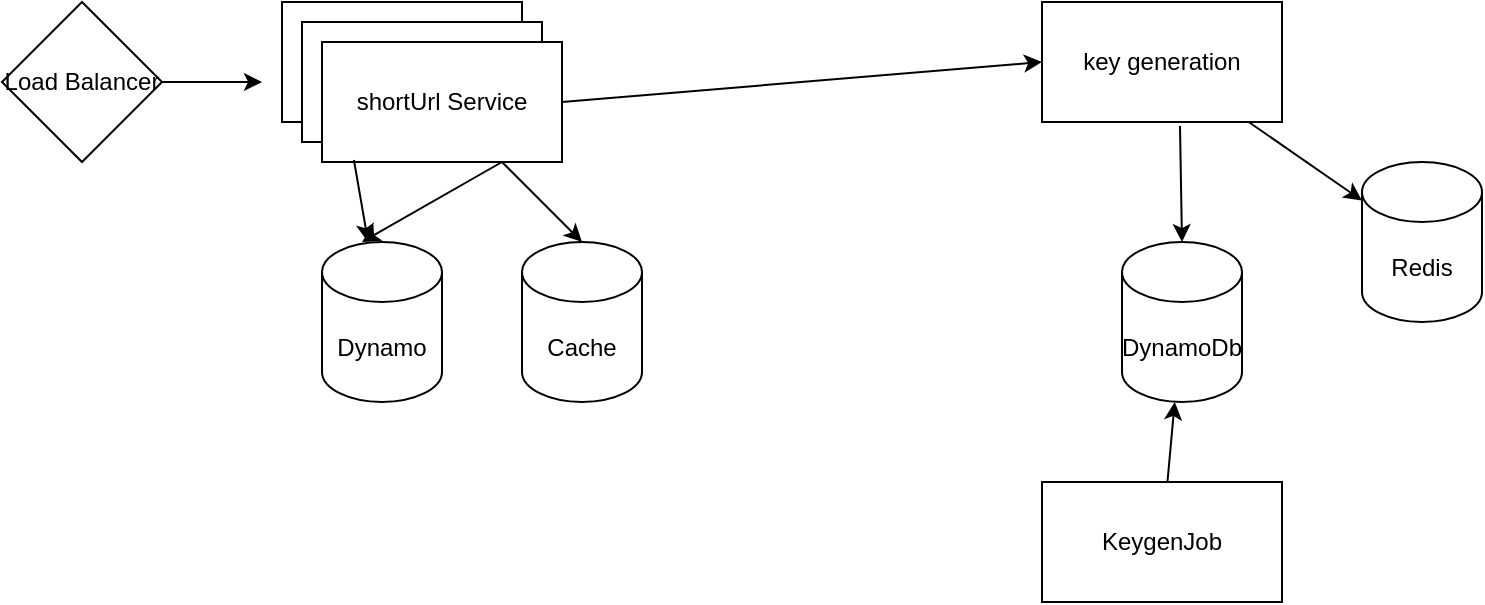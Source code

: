 <mxfile version="20.7.4" type="device"><diagram id="Mna1FAweW5EsNyBFvr08" name="Page-1"><mxGraphModel dx="1120" dy="435" grid="1" gridSize="10" guides="1" tooltips="1" connect="1" arrows="1" fold="1" page="1" pageScale="1" pageWidth="850" pageHeight="1100" math="0" shadow="0"><root><mxCell id="0"/><mxCell id="1" parent="0"/><mxCell id="aVLdsv7rFu4pAtGl6ZkP-1" value="shortUrl Service" style="rounded=0;whiteSpace=wrap;html=1;" parent="1" vertex="1"><mxGeometry x="240" y="120" width="120" height="60" as="geometry"/></mxCell><mxCell id="aVLdsv7rFu4pAtGl6ZkP-2" value="Dynamo" style="shape=cylinder3;whiteSpace=wrap;html=1;boundedLbl=1;backgroundOutline=1;size=15;" parent="1" vertex="1"><mxGeometry x="260" y="240" width="60" height="80" as="geometry"/></mxCell><mxCell id="aVLdsv7rFu4pAtGl6ZkP-3" value="Cache" style="shape=cylinder3;whiteSpace=wrap;html=1;boundedLbl=1;backgroundOutline=1;size=15;" parent="1" vertex="1"><mxGeometry x="360" y="240" width="60" height="80" as="geometry"/></mxCell><mxCell id="aVLdsv7rFu4pAtGl6ZkP-4" value="key generation" style="rounded=0;whiteSpace=wrap;html=1;" parent="1" vertex="1"><mxGeometry x="620" y="120" width="120" height="60" as="geometry"/></mxCell><mxCell id="aVLdsv7rFu4pAtGl6ZkP-5" value="DynamoDb" style="shape=cylinder3;whiteSpace=wrap;html=1;boundedLbl=1;backgroundOutline=1;size=15;" parent="1" vertex="1"><mxGeometry x="660" y="240" width="60" height="80" as="geometry"/></mxCell><mxCell id="aVLdsv7rFu4pAtGl6ZkP-6" value="Load Balancer" style="rhombus;whiteSpace=wrap;html=1;" parent="1" vertex="1"><mxGeometry x="100" y="120" width="80" height="80" as="geometry"/></mxCell><mxCell id="aVLdsv7rFu4pAtGl6ZkP-7" value="shortUrl Service" style="rounded=0;whiteSpace=wrap;html=1;" parent="1" vertex="1"><mxGeometry x="250" y="130" width="120" height="60" as="geometry"/></mxCell><mxCell id="aVLdsv7rFu4pAtGl6ZkP-8" value="shortUrl Service" style="rounded=0;whiteSpace=wrap;html=1;" parent="1" vertex="1"><mxGeometry x="260" y="140" width="120" height="60" as="geometry"/></mxCell><mxCell id="aVLdsv7rFu4pAtGl6ZkP-9" value="" style="endArrow=classic;html=1;rounded=0;" parent="1" source="aVLdsv7rFu4pAtGl6ZkP-6" edge="1"><mxGeometry width="50" height="50" relative="1" as="geometry"><mxPoint x="400" y="260" as="sourcePoint"/><mxPoint x="230" y="160" as="targetPoint"/></mxGeometry></mxCell><mxCell id="aVLdsv7rFu4pAtGl6ZkP-10" value="" style="endArrow=classic;html=1;rounded=0;exitX=0.133;exitY=0.983;exitDx=0;exitDy=0;exitPerimeter=0;" parent="1" source="aVLdsv7rFu4pAtGl6ZkP-8" target="aVLdsv7rFu4pAtGl6ZkP-2" edge="1"><mxGeometry width="50" height="50" relative="1" as="geometry"><mxPoint x="400" y="260" as="sourcePoint"/><mxPoint x="450" y="210" as="targetPoint"/></mxGeometry></mxCell><mxCell id="aVLdsv7rFu4pAtGl6ZkP-11" value="" style="endArrow=classic;html=1;rounded=0;exitX=0.75;exitY=1;exitDx=0;exitDy=0;entryX=0.5;entryY=0;entryDx=0;entryDy=0;entryPerimeter=0;" parent="1" source="aVLdsv7rFu4pAtGl6ZkP-8" target="aVLdsv7rFu4pAtGl6ZkP-3" edge="1"><mxGeometry width="50" height="50" relative="1" as="geometry"><mxPoint x="400" y="260" as="sourcePoint"/><mxPoint x="450" y="210" as="targetPoint"/></mxGeometry></mxCell><mxCell id="aVLdsv7rFu4pAtGl6ZkP-12" value="" style="endArrow=classic;html=1;rounded=0;exitX=0.75;exitY=1;exitDx=0;exitDy=0;" parent="1" source="aVLdsv7rFu4pAtGl6ZkP-8" edge="1"><mxGeometry width="50" height="50" relative="1" as="geometry"><mxPoint x="400" y="260" as="sourcePoint"/><mxPoint x="280" y="240" as="targetPoint"/></mxGeometry></mxCell><mxCell id="aVLdsv7rFu4pAtGl6ZkP-13" value="" style="endArrow=classic;html=1;rounded=0;entryX=0;entryY=0.5;entryDx=0;entryDy=0;exitX=1;exitY=0.5;exitDx=0;exitDy=0;" parent="1" source="aVLdsv7rFu4pAtGl6ZkP-8" target="aVLdsv7rFu4pAtGl6ZkP-4" edge="1"><mxGeometry width="50" height="50" relative="1" as="geometry"><mxPoint x="400" y="260" as="sourcePoint"/><mxPoint x="450" y="210" as="targetPoint"/></mxGeometry></mxCell><mxCell id="aVLdsv7rFu4pAtGl6ZkP-14" value="" style="endArrow=classic;html=1;rounded=0;entryX=0.5;entryY=0;entryDx=0;entryDy=0;entryPerimeter=0;exitX=0.575;exitY=1.033;exitDx=0;exitDy=0;exitPerimeter=0;" parent="1" source="aVLdsv7rFu4pAtGl6ZkP-4" target="aVLdsv7rFu4pAtGl6ZkP-5" edge="1"><mxGeometry width="50" height="50" relative="1" as="geometry"><mxPoint x="400" y="260" as="sourcePoint"/><mxPoint x="450" y="210" as="targetPoint"/></mxGeometry></mxCell><mxCell id="aVLdsv7rFu4pAtGl6ZkP-15" value="Redis" style="shape=cylinder3;whiteSpace=wrap;html=1;boundedLbl=1;backgroundOutline=1;size=15;" parent="1" vertex="1"><mxGeometry x="780" y="200" width="60" height="80" as="geometry"/></mxCell><mxCell id="aVLdsv7rFu4pAtGl6ZkP-17" value="KeygenJob" style="rounded=0;whiteSpace=wrap;html=1;" parent="1" vertex="1"><mxGeometry x="620" y="360" width="120" height="60" as="geometry"/></mxCell><mxCell id="aVLdsv7rFu4pAtGl6ZkP-18" value="" style="endArrow=classic;html=1;rounded=0;" parent="1" source="aVLdsv7rFu4pAtGl6ZkP-4" target="aVLdsv7rFu4pAtGl6ZkP-15" edge="1"><mxGeometry width="50" height="50" relative="1" as="geometry"><mxPoint x="400" y="280" as="sourcePoint"/><mxPoint x="450" y="230" as="targetPoint"/></mxGeometry></mxCell><mxCell id="aVLdsv7rFu4pAtGl6ZkP-19" value="" style="endArrow=classic;html=1;rounded=0;" parent="1" source="aVLdsv7rFu4pAtGl6ZkP-17" target="aVLdsv7rFu4pAtGl6ZkP-5" edge="1"><mxGeometry width="50" height="50" relative="1" as="geometry"><mxPoint x="400" y="280" as="sourcePoint"/><mxPoint x="450" y="230" as="targetPoint"/></mxGeometry></mxCell></root></mxGraphModel></diagram></mxfile>